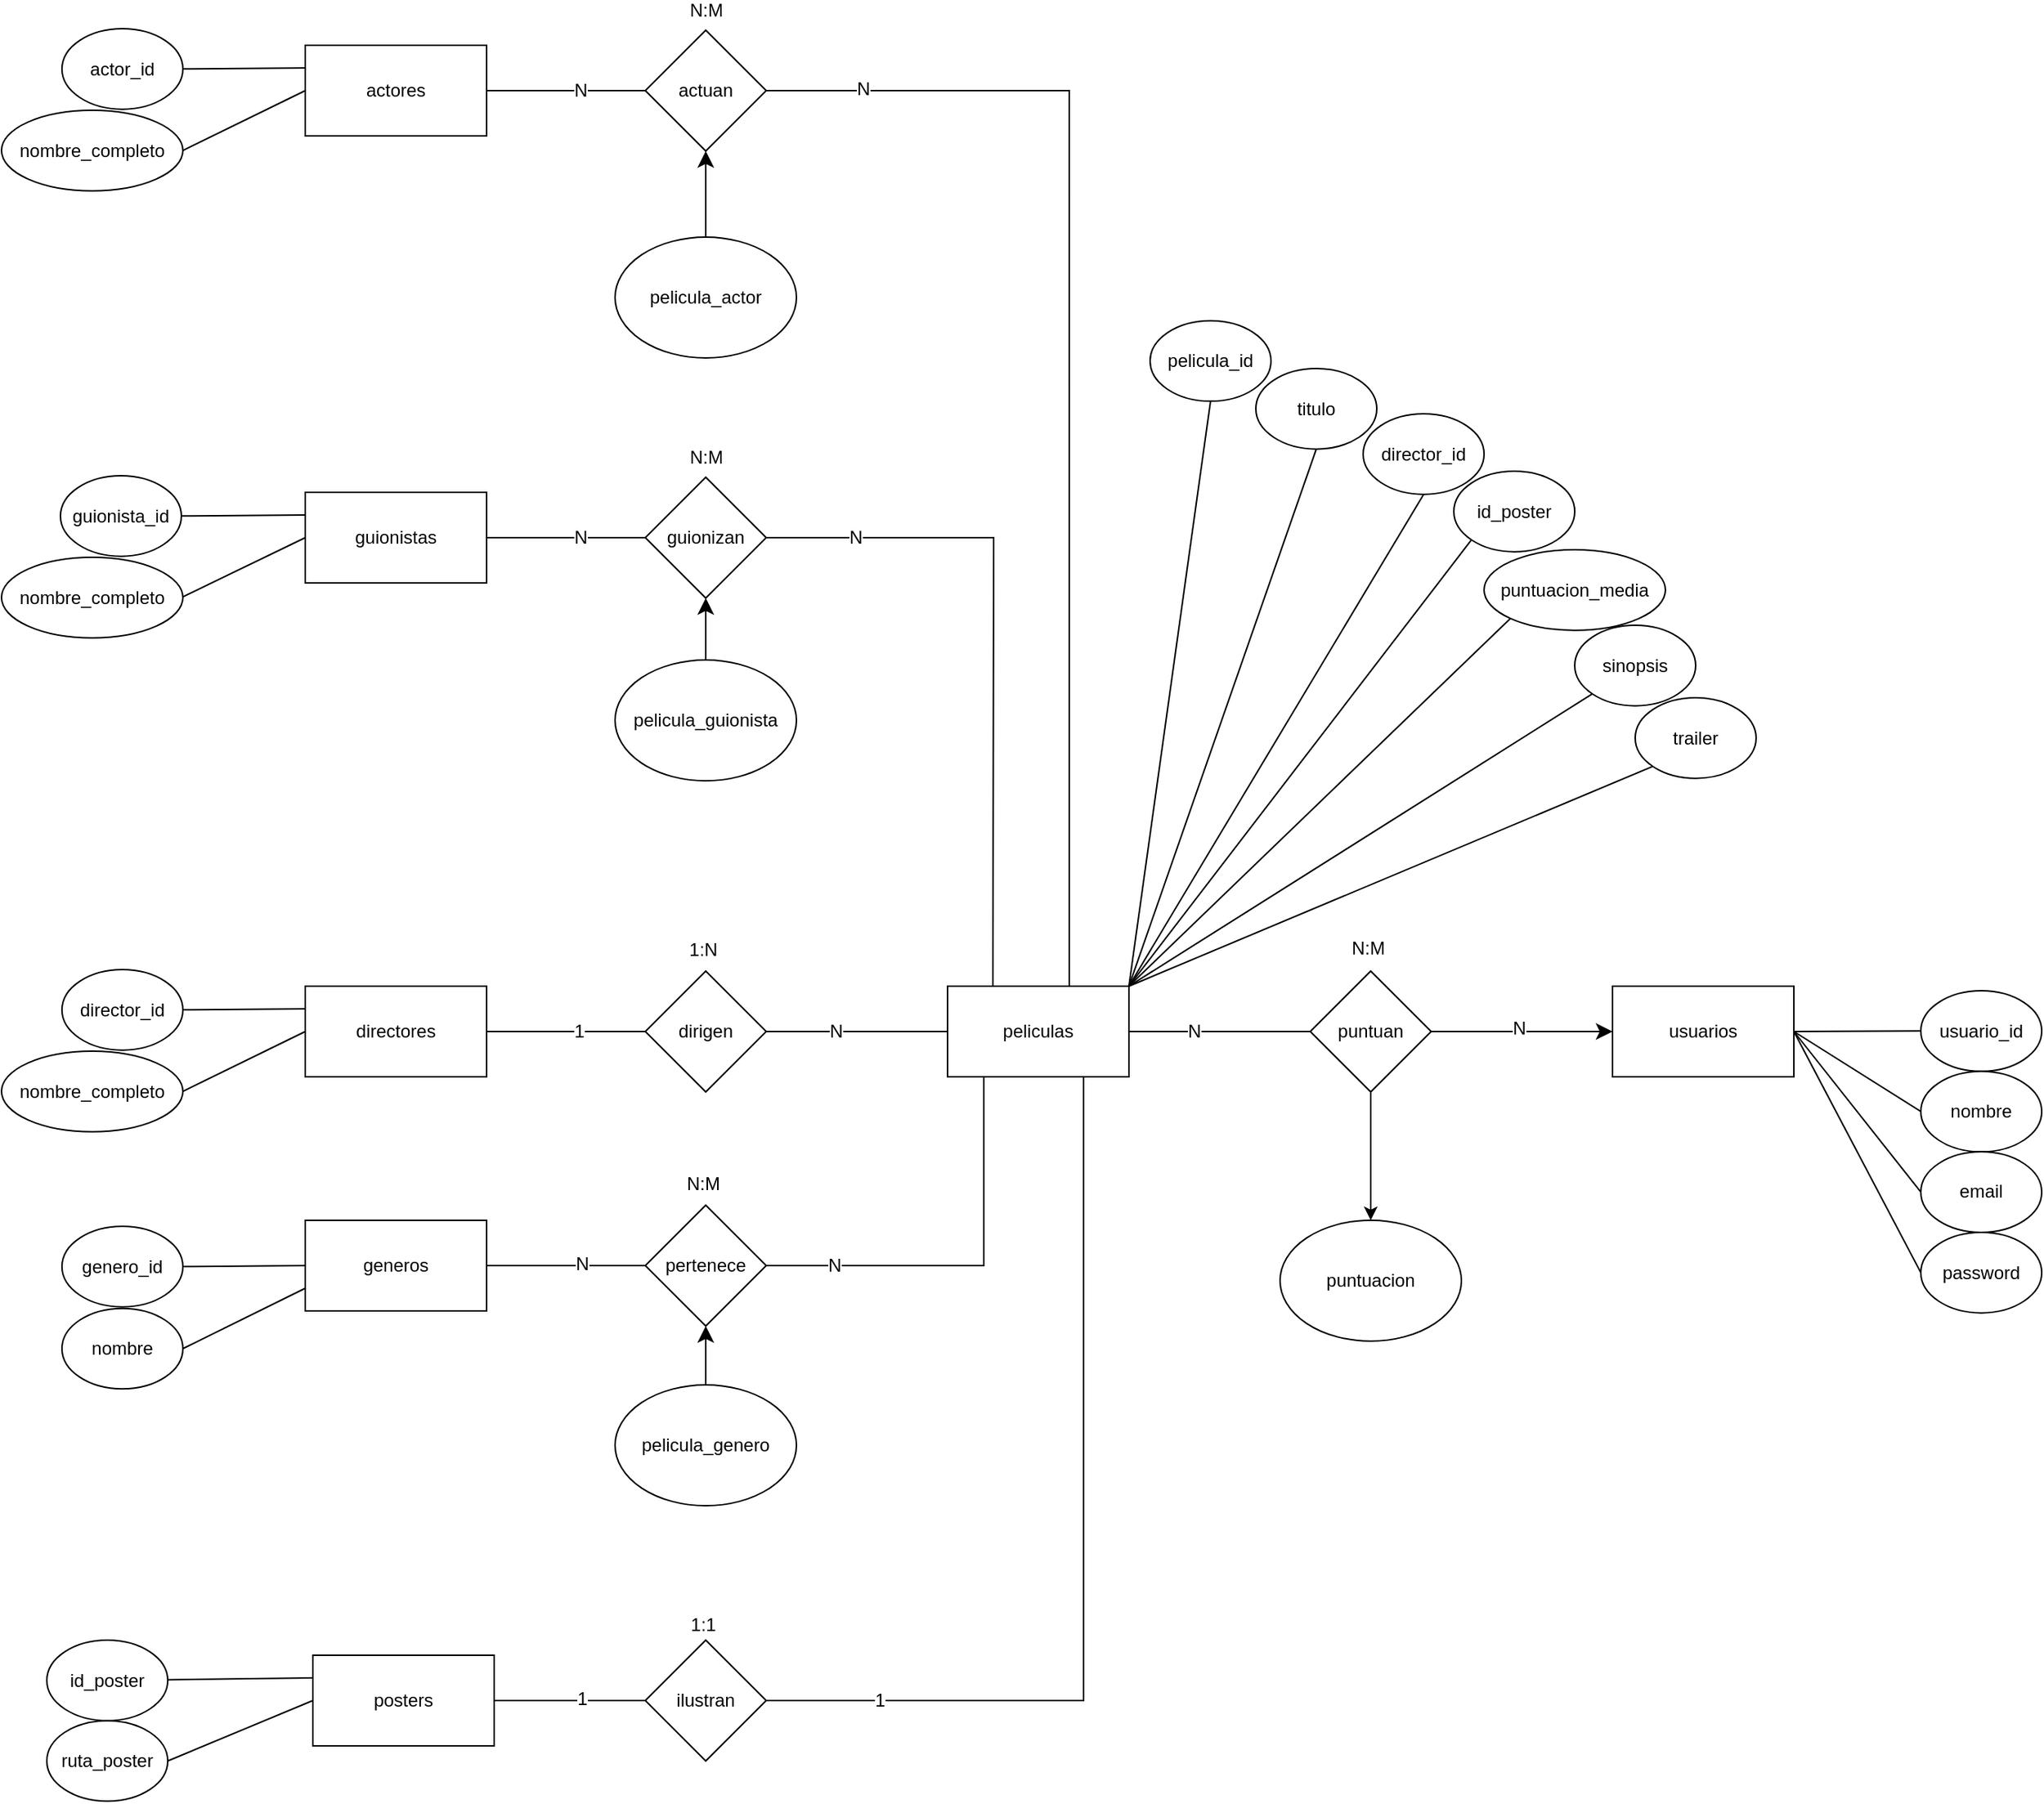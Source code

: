 <mxfile version="26.2.14">
  <diagram id="R2lEEEUBdFMjLlhIrx00" name="Page-1">
    <mxGraphModel dx="2440" dy="3745" grid="1" gridSize="10" guides="1" tooltips="1" connect="1" arrows="1" fold="1" page="1" pageScale="1" pageWidth="850" pageHeight="1100" math="0" shadow="0" extFonts="Permanent Marker^https://fonts.googleapis.com/css?family=Permanent+Marker">
      <root>
        <mxCell id="0" />
        <mxCell id="1" parent="0" />
        <mxCell id="Ufzo9JNuKRa1eqbrbI26-19" style="edgeStyle=none;curved=1;rounded=0;orthogonalLoop=1;jettySize=auto;html=1;exitX=0;exitY=0.5;exitDx=0;exitDy=0;entryX=1;entryY=0.5;entryDx=0;entryDy=0;fontSize=12;startSize=8;endSize=8;endArrow=none;startFill=0;" parent="1" source="ae73A11RcND-meQMXsAm-4" target="IjCp_oVVb8kRciTmGnOR-1" edge="1">
          <mxGeometry relative="1" as="geometry" />
        </mxCell>
        <mxCell id="Ufzo9JNuKRa1eqbrbI26-22" value="N" style="edgeLabel;html=1;align=center;verticalAlign=middle;resizable=0;points=[];fontSize=12;" parent="Ufzo9JNuKRa1eqbrbI26-19" vertex="1" connectable="0">
          <mxGeometry x="-0.14" relative="1" as="geometry">
            <mxPoint x="-23" as="offset" />
          </mxGeometry>
        </mxCell>
        <mxCell id="Ufzo9JNuKRa1eqbrbI26-48" style="rounded=0;orthogonalLoop=1;jettySize=auto;html=1;entryX=1;entryY=0.5;entryDx=0;entryDy=0;fontSize=12;startSize=8;endSize=8;endArrow=none;startFill=0;edgeStyle=orthogonalEdgeStyle;exitX=0.75;exitY=1;exitDx=0;exitDy=0;" parent="1" source="ae73A11RcND-meQMXsAm-4" target="Ufzo9JNuKRa1eqbrbI26-31" edge="1">
          <mxGeometry relative="1" as="geometry">
            <mxPoint x="466.0" y="-926" as="sourcePoint" />
            <Array as="points">
              <mxPoint x="466" y="-471" />
            </Array>
          </mxGeometry>
        </mxCell>
        <mxCell id="Ufzo9JNuKRa1eqbrbI26-51" value="1" style="edgeLabel;html=1;align=center;verticalAlign=middle;resizable=0;points=[];fontSize=12;" parent="Ufzo9JNuKRa1eqbrbI26-48" vertex="1" connectable="0">
          <mxGeometry x="0.63" relative="1" as="geometry">
            <mxPoint x="-41" as="offset" />
          </mxGeometry>
        </mxCell>
        <mxCell id="Ufzo9JNuKRa1eqbrbI26-74" value="" style="edgeStyle=none;curved=1;rounded=0;orthogonalLoop=1;jettySize=auto;html=1;fontSize=12;startSize=8;endSize=8;endArrow=none;startFill=0;" parent="1" source="ae73A11RcND-meQMXsAm-4" target="Ufzo9JNuKRa1eqbrbI26-45" edge="1">
          <mxGeometry relative="1" as="geometry" />
        </mxCell>
        <mxCell id="Ufzo9JNuKRa1eqbrbI26-77" value="N" style="edgeLabel;html=1;align=center;verticalAlign=middle;resizable=0;points=[];fontSize=12;" parent="Ufzo9JNuKRa1eqbrbI26-74" vertex="1" connectable="0">
          <mxGeometry x="-0.292" relative="1" as="geometry">
            <mxPoint as="offset" />
          </mxGeometry>
        </mxCell>
        <mxCell id="Ufzo9JNuKRa1eqbrbI26-17" style="edgeStyle=none;curved=1;rounded=0;orthogonalLoop=1;jettySize=auto;html=1;exitX=0;exitY=0.5;exitDx=0;exitDy=0;entryX=1;entryY=0.5;entryDx=0;entryDy=0;fontSize=12;startSize=8;endSize=8;endArrow=none;startFill=0;" parent="1" source="IjCp_oVVb8kRciTmGnOR-1" target="IjCp_oVVb8kRciTmGnOR-11" edge="1">
          <mxGeometry relative="1" as="geometry" />
        </mxCell>
        <mxCell id="Ufzo9JNuKRa1eqbrbI26-23" value="1" style="edgeLabel;html=1;align=center;verticalAlign=middle;resizable=0;points=[];fontSize=12;" parent="Ufzo9JNuKRa1eqbrbI26-17" vertex="1" connectable="0">
          <mxGeometry x="-0.157" relative="1" as="geometry">
            <mxPoint as="offset" />
          </mxGeometry>
        </mxCell>
        <mxCell id="IjCp_oVVb8kRciTmGnOR-1" value="dirigen" style="rhombus;whiteSpace=wrap;html=1;" parent="1" vertex="1">
          <mxGeometry x="176" y="-954" width="80" height="80" as="geometry" />
        </mxCell>
        <mxCell id="Nr8jPMrzEOMiYBC3WV-0-19" style="edgeStyle=none;curved=1;rounded=0;orthogonalLoop=1;jettySize=auto;html=1;exitX=0;exitY=0.25;exitDx=0;exitDy=0;entryX=1;entryY=0.5;entryDx=0;entryDy=0;fontSize=12;startSize=8;endSize=8;endArrow=none;startFill=0;" parent="1" source="IjCp_oVVb8kRciTmGnOR-10" target="Nr8jPMrzEOMiYBC3WV-0-18" edge="1">
          <mxGeometry relative="1" as="geometry" />
        </mxCell>
        <mxCell id="Nr8jPMrzEOMiYBC3WV-0-20" style="edgeStyle=none;curved=1;rounded=0;orthogonalLoop=1;jettySize=auto;html=1;exitX=0;exitY=0.5;exitDx=0;exitDy=0;entryX=1;entryY=0.5;entryDx=0;entryDy=0;fontSize=12;startSize=8;endSize=8;endArrow=none;startFill=0;" parent="1" source="IjCp_oVVb8kRciTmGnOR-10" target="Nr8jPMrzEOMiYBC3WV-0-17" edge="1">
          <mxGeometry relative="1" as="geometry" />
        </mxCell>
        <mxCell id="IjCp_oVVb8kRciTmGnOR-10" value="actores" style="rounded=0;whiteSpace=wrap;html=1;" parent="1" vertex="1">
          <mxGeometry x="-49" y="-1567" width="120" height="60" as="geometry" />
        </mxCell>
        <mxCell id="Nr8jPMrzEOMiYBC3WV-0-15" style="edgeStyle=none;curved=1;rounded=0;orthogonalLoop=1;jettySize=auto;html=1;exitX=0;exitY=0.25;exitDx=0;exitDy=0;entryX=1;entryY=0.5;entryDx=0;entryDy=0;fontSize=12;startSize=8;endSize=8;endArrow=none;startFill=0;" parent="1" source="IjCp_oVVb8kRciTmGnOR-11" target="Nr8jPMrzEOMiYBC3WV-0-12" edge="1">
          <mxGeometry relative="1" as="geometry" />
        </mxCell>
        <mxCell id="Nr8jPMrzEOMiYBC3WV-0-16" style="edgeStyle=none;curved=1;rounded=0;orthogonalLoop=1;jettySize=auto;html=1;exitX=0;exitY=0.5;exitDx=0;exitDy=0;entryX=1;entryY=0.5;entryDx=0;entryDy=0;fontSize=12;startSize=8;endSize=8;endArrow=none;startFill=0;" parent="1" source="IjCp_oVVb8kRciTmGnOR-11" edge="1">
          <mxGeometry relative="1" as="geometry">
            <mxPoint x="-130.0" y="-874.335" as="targetPoint" />
          </mxGeometry>
        </mxCell>
        <mxCell id="IjCp_oVVb8kRciTmGnOR-11" value="directores" style="rounded=0;whiteSpace=wrap;html=1;" parent="1" vertex="1">
          <mxGeometry x="-49" y="-944" width="120" height="60" as="geometry" />
        </mxCell>
        <mxCell id="Nr8jPMrzEOMiYBC3WV-0-13" style="edgeStyle=none;curved=1;rounded=0;orthogonalLoop=1;jettySize=auto;html=1;exitX=0;exitY=0.25;exitDx=0;exitDy=0;entryX=1;entryY=0.5;entryDx=0;entryDy=0;fontSize=12;startSize=8;endSize=8;endArrow=none;startFill=0;" parent="1" source="IjCp_oVVb8kRciTmGnOR-13" target="Nr8jPMrzEOMiYBC3WV-0-10" edge="1">
          <mxGeometry relative="1" as="geometry" />
        </mxCell>
        <mxCell id="Nr8jPMrzEOMiYBC3WV-0-14" style="edgeStyle=none;curved=1;rounded=0;orthogonalLoop=1;jettySize=auto;html=1;exitX=0;exitY=0.5;exitDx=0;exitDy=0;entryX=1;entryY=0.5;entryDx=0;entryDy=0;fontSize=12;startSize=8;endSize=8;endArrow=none;startFill=0;" parent="1" source="IjCp_oVVb8kRciTmGnOR-13" edge="1">
          <mxGeometry relative="1" as="geometry">
            <mxPoint x="-131.0" y="-1201.335" as="targetPoint" />
          </mxGeometry>
        </mxCell>
        <mxCell id="IjCp_oVVb8kRciTmGnOR-13" value="guionistas" style="rounded=0;whiteSpace=wrap;html=1;" parent="1" vertex="1">
          <mxGeometry x="-49" y="-1271" width="120" height="60" as="geometry" />
        </mxCell>
        <mxCell id="Nr8jPMrzEOMiYBC3WV-0-32" style="edgeStyle=none;curved=1;rounded=0;orthogonalLoop=1;jettySize=auto;html=1;exitX=0;exitY=0.25;exitDx=0;exitDy=0;fontSize=12;startSize=8;endSize=8;endArrow=none;startFill=0;" parent="1" source="IjCp_oVVb8kRciTmGnOR-18" target="Nr8jPMrzEOMiYBC3WV-0-30" edge="1">
          <mxGeometry relative="1" as="geometry" />
        </mxCell>
        <mxCell id="Nr8jPMrzEOMiYBC3WV-0-34" style="edgeStyle=none;curved=1;rounded=0;orthogonalLoop=1;jettySize=auto;html=1;exitX=0;exitY=0.5;exitDx=0;exitDy=0;entryX=1;entryY=0.5;entryDx=0;entryDy=0;fontSize=12;startSize=8;endSize=8;endArrow=none;startFill=0;" parent="1" source="IjCp_oVVb8kRciTmGnOR-18" target="Nr8jPMrzEOMiYBC3WV-0-31" edge="1">
          <mxGeometry relative="1" as="geometry" />
        </mxCell>
        <mxCell id="IjCp_oVVb8kRciTmGnOR-18" value="p&lt;span style=&quot;background-color: transparent; color: light-dark(rgb(0, 0, 0), rgb(255, 255, 255));&quot;&gt;osters&lt;/span&gt;" style="rounded=0;whiteSpace=wrap;html=1;" parent="1" vertex="1">
          <mxGeometry x="-44" y="-501" width="120" height="60" as="geometry" />
        </mxCell>
        <mxCell id="IjCp_oVVb8kRciTmGnOR-19" value="usuarios" style="rounded=0;whiteSpace=wrap;html=1;" parent="1" vertex="1">
          <mxGeometry x="816" y="-944" width="120" height="60" as="geometry" />
        </mxCell>
        <mxCell id="Ufzo9JNuKRa1eqbrbI26-15" value="1:N" style="edgeLabel;html=1;align=center;verticalAlign=middle;resizable=0;points=[];fontSize=12;" parent="1" vertex="1" connectable="0">
          <mxGeometry x="221.0" y="-968.0" as="geometry">
            <mxPoint x="-7" as="offset" />
          </mxGeometry>
        </mxCell>
        <mxCell id="Ufzo9JNuKRa1eqbrbI26-47" value="" style="edgeStyle=none;curved=1;rounded=0;orthogonalLoop=1;jettySize=auto;html=1;fontSize=12;startSize=8;endSize=8;endArrow=none;startFill=0;" parent="1" source="Ufzo9JNuKRa1eqbrbI26-31" target="IjCp_oVVb8kRciTmGnOR-18" edge="1">
          <mxGeometry relative="1" as="geometry" />
        </mxCell>
        <mxCell id="Ufzo9JNuKRa1eqbrbI26-50" value="1" style="edgeLabel;html=1;align=center;verticalAlign=middle;resizable=0;points=[];fontSize=12;" parent="Ufzo9JNuKRa1eqbrbI26-47" vertex="1" connectable="0">
          <mxGeometry x="-0.163" y="-1" relative="1" as="geometry">
            <mxPoint as="offset" />
          </mxGeometry>
        </mxCell>
        <mxCell id="Ufzo9JNuKRa1eqbrbI26-31" value="ilustran" style="rhombus;whiteSpace=wrap;html=1;" parent="1" vertex="1">
          <mxGeometry x="176" y="-511" width="80" height="80" as="geometry" />
        </mxCell>
        <mxCell id="Ufzo9JNuKRa1eqbrbI26-52" value="" style="edgeStyle=none;curved=1;rounded=0;orthogonalLoop=1;jettySize=auto;html=1;fontSize=12;startSize=8;endSize=8;endArrow=none;startFill=0;" parent="1" source="Ufzo9JNuKRa1eqbrbI26-33" target="IjCp_oVVb8kRciTmGnOR-10" edge="1">
          <mxGeometry relative="1" as="geometry" />
        </mxCell>
        <mxCell id="Ufzo9JNuKRa1eqbrbI26-55" value="N" style="edgeLabel;html=1;align=center;verticalAlign=middle;resizable=0;points=[];fontSize=12;" parent="Ufzo9JNuKRa1eqbrbI26-52" vertex="1" connectable="0">
          <mxGeometry x="-0.28" relative="1" as="geometry">
            <mxPoint x="-5" as="offset" />
          </mxGeometry>
        </mxCell>
        <mxCell id="Ufzo9JNuKRa1eqbrbI26-103" style="rounded=0;orthogonalLoop=1;jettySize=auto;html=1;exitX=1;exitY=0.5;exitDx=0;exitDy=0;entryX=0.671;entryY=-0.005;entryDx=0;entryDy=0;fontSize=12;startSize=8;endSize=8;entryPerimeter=0;edgeStyle=orthogonalEdgeStyle;endArrow=none;startFill=0;" parent="1" source="Ufzo9JNuKRa1eqbrbI26-33" target="ae73A11RcND-meQMXsAm-4" edge="1">
          <mxGeometry relative="1" as="geometry" />
        </mxCell>
        <mxCell id="Ufzo9JNuKRa1eqbrbI26-104" value="N" style="edgeLabel;html=1;align=center;verticalAlign=middle;resizable=0;points=[];fontSize=12;" parent="Ufzo9JNuKRa1eqbrbI26-103" vertex="1" connectable="0">
          <mxGeometry x="-0.411" relative="1" as="geometry">
            <mxPoint x="-137" y="-34" as="offset" />
          </mxGeometry>
        </mxCell>
        <mxCell id="Ufzo9JNuKRa1eqbrbI26-33" value="actuan" style="rhombus;whiteSpace=wrap;html=1;" parent="1" vertex="1">
          <mxGeometry x="176" y="-1577" width="80" height="80" as="geometry" />
        </mxCell>
        <mxCell id="Ufzo9JNuKRa1eqbrbI26-57" value="" style="edgeStyle=none;curved=1;rounded=0;orthogonalLoop=1;jettySize=auto;html=1;fontSize=12;startSize=8;endSize=8;endArrow=none;startFill=0;" parent="1" target="IjCp_oVVb8kRciTmGnOR-13" edge="1">
          <mxGeometry relative="1" as="geometry">
            <mxPoint x="176" y="-1241" as="sourcePoint" />
          </mxGeometry>
        </mxCell>
        <mxCell id="Ufzo9JNuKRa1eqbrbI26-58" value="N" style="edgeLabel;html=1;align=center;verticalAlign=middle;resizable=0;points=[];fontSize=12;" parent="Ufzo9JNuKRa1eqbrbI26-57" vertex="1" connectable="0">
          <mxGeometry x="-0.043" relative="1" as="geometry">
            <mxPoint x="7" as="offset" />
          </mxGeometry>
        </mxCell>
        <mxCell id="Ufzo9JNuKRa1eqbrbI26-35" value="guionizan" style="rhombus;whiteSpace=wrap;html=1;" parent="1" vertex="1">
          <mxGeometry x="176" y="-1281" width="80" height="80" as="geometry" />
        </mxCell>
        <mxCell id="Ufzo9JNuKRa1eqbrbI26-75" value="" style="edgeStyle=none;curved=1;rounded=0;orthogonalLoop=1;jettySize=auto;html=1;fontSize=12;startSize=8;endSize=8;" parent="1" source="Ufzo9JNuKRa1eqbrbI26-45" edge="1">
          <mxGeometry relative="1" as="geometry">
            <mxPoint x="816" y="-914.0" as="targetPoint" />
          </mxGeometry>
        </mxCell>
        <mxCell id="Ufzo9JNuKRa1eqbrbI26-81" value="N" style="edgeLabel;html=1;align=center;verticalAlign=middle;resizable=0;points=[];fontSize=12;" parent="Ufzo9JNuKRa1eqbrbI26-75" vertex="1" connectable="0">
          <mxGeometry x="-0.04" y="-3" relative="1" as="geometry">
            <mxPoint y="-5" as="offset" />
          </mxGeometry>
        </mxCell>
        <mxCell id="A8_22w6CSV7tP_PGG1OU-1" style="edgeStyle=orthogonalEdgeStyle;rounded=0;orthogonalLoop=1;jettySize=auto;html=1;exitX=0.5;exitY=1;exitDx=0;exitDy=0;entryX=0.5;entryY=0;entryDx=0;entryDy=0;" parent="1" source="Ufzo9JNuKRa1eqbrbI26-45" target="A8_22w6CSV7tP_PGG1OU-4" edge="1">
          <mxGeometry relative="1" as="geometry">
            <mxPoint x="655.833" y="-749" as="targetPoint" />
          </mxGeometry>
        </mxCell>
        <mxCell id="Ufzo9JNuKRa1eqbrbI26-45" value="puntuan" style="rhombus;whiteSpace=wrap;html=1;" parent="1" vertex="1">
          <mxGeometry x="616" y="-954" width="80" height="80" as="geometry" />
        </mxCell>
        <mxCell id="Ufzo9JNuKRa1eqbrbI26-49" value="1:1" style="edgeLabel;html=1;align=center;verticalAlign=middle;resizable=0;points=[];fontSize=12;" parent="1" vertex="1" connectable="0">
          <mxGeometry x="221.0" y="-521.0" as="geometry">
            <mxPoint x="-7" as="offset" />
          </mxGeometry>
        </mxCell>
        <mxCell id="Ufzo9JNuKRa1eqbrbI26-56" value="N:M" style="edgeLabel;html=1;align=center;verticalAlign=middle;resizable=0;points=[];fontSize=12;" parent="1" vertex="1" connectable="0">
          <mxGeometry x="223.0" y="-1590.0" as="geometry">
            <mxPoint x="-7" as="offset" />
          </mxGeometry>
        </mxCell>
        <mxCell id="Ufzo9JNuKRa1eqbrbI26-59" value="N:M" style="edgeLabel;html=1;align=center;verticalAlign=middle;resizable=0;points=[];fontSize=12;" parent="1" vertex="1" connectable="0">
          <mxGeometry x="223.0" y="-1294.0" as="geometry">
            <mxPoint x="-7" as="offset" />
          </mxGeometry>
        </mxCell>
        <mxCell id="Ufzo9JNuKRa1eqbrbI26-60" style="edgeStyle=orthogonalEdgeStyle;rounded=0;orthogonalLoop=1;jettySize=auto;html=1;exitX=1;exitY=0.5;exitDx=0;exitDy=0;fontSize=12;startSize=8;endSize=8;endArrow=none;startFill=0;" parent="1" source="Ufzo9JNuKRa1eqbrbI26-35" edge="1">
          <mxGeometry relative="1" as="geometry">
            <mxPoint x="406" y="-944" as="targetPoint" />
          </mxGeometry>
        </mxCell>
        <mxCell id="Ufzo9JNuKRa1eqbrbI26-61" value="N" style="edgeLabel;html=1;align=center;verticalAlign=middle;resizable=0;points=[];fontSize=12;" parent="Ufzo9JNuKRa1eqbrbI26-60" vertex="1" connectable="0">
          <mxGeometry x="-0.839" relative="1" as="geometry">
            <mxPoint x="23" as="offset" />
          </mxGeometry>
        </mxCell>
        <mxCell id="Ufzo9JNuKRa1eqbrbI26-76" value="N:M" style="edgeLabel;html=1;align=center;verticalAlign=middle;resizable=0;points=[];fontSize=12;" parent="1" vertex="1" connectable="0">
          <mxGeometry x="662.0" y="-968.0" as="geometry">
            <mxPoint x="-8" y="-1" as="offset" />
          </mxGeometry>
        </mxCell>
        <mxCell id="Nr8jPMrzEOMiYBC3WV-0-7" style="edgeStyle=none;curved=1;rounded=0;orthogonalLoop=1;jettySize=auto;html=1;exitX=0;exitY=0.5;exitDx=0;exitDy=0;entryX=1;entryY=0.5;entryDx=0;entryDy=0;fontSize=12;startSize=8;endSize=8;endArrow=none;startFill=0;" parent="1" source="IjCp_oVVb8kRciTmGnOR-16" target="Nr8jPMrzEOMiYBC3WV-0-2" edge="1">
          <mxGeometry relative="1" as="geometry" />
        </mxCell>
        <mxCell id="Nr8jPMrzEOMiYBC3WV-0-8" style="edgeStyle=none;curved=1;rounded=0;orthogonalLoop=1;jettySize=auto;html=1;exitX=0;exitY=0.75;exitDx=0;exitDy=0;fontSize=12;startSize=8;endSize=8;entryX=1;entryY=0.5;entryDx=0;entryDy=0;endArrow=none;startFill=0;" parent="1" source="IjCp_oVVb8kRciTmGnOR-16" target="Nr8jPMrzEOMiYBC3WV-0-5" edge="1">
          <mxGeometry relative="1" as="geometry" />
        </mxCell>
        <mxCell id="IjCp_oVVb8kRciTmGnOR-16" value="generos" style="rounded=0;whiteSpace=wrap;html=1;" parent="1" vertex="1">
          <mxGeometry x="-49" y="-789" width="120" height="60" as="geometry" />
        </mxCell>
        <mxCell id="Ufzo9JNuKRa1eqbrbI26-126" value="" style="edgeStyle=none;curved=1;rounded=0;orthogonalLoop=1;jettySize=auto;html=1;fontSize=12;startSize=8;endSize=8;endArrow=none;startFill=0;" parent="1" source="Ufzo9JNuKRa1eqbrbI26-125" target="IjCp_oVVb8kRciTmGnOR-16" edge="1">
          <mxGeometry relative="1" as="geometry" />
        </mxCell>
        <mxCell id="Ufzo9JNuKRa1eqbrbI26-129" value="N" style="edgeLabel;html=1;align=center;verticalAlign=middle;resizable=0;points=[];fontSize=12;" parent="Ufzo9JNuKRa1eqbrbI26-126" vertex="1" connectable="0">
          <mxGeometry x="-0.229" y="-1" relative="1" as="geometry">
            <mxPoint x="-2" as="offset" />
          </mxGeometry>
        </mxCell>
        <mxCell id="Ufzo9JNuKRa1eqbrbI26-127" style="edgeStyle=orthogonalEdgeStyle;rounded=0;orthogonalLoop=1;jettySize=auto;html=1;exitX=1;exitY=0.5;exitDx=0;exitDy=0;entryX=0.5;entryY=1;entryDx=0;entryDy=0;fontSize=12;startSize=8;endSize=8;endArrow=none;startFill=0;" parent="1" source="Ufzo9JNuKRa1eqbrbI26-125" target="ae73A11RcND-meQMXsAm-4" edge="1">
          <mxGeometry relative="1" as="geometry">
            <Array as="points">
              <mxPoint x="400" y="-759" />
              <mxPoint x="400" y="-884" />
            </Array>
          </mxGeometry>
        </mxCell>
        <mxCell id="Ufzo9JNuKRa1eqbrbI26-128" value="N" style="edgeLabel;html=1;align=center;verticalAlign=middle;resizable=0;points=[];fontSize=12;" parent="Ufzo9JNuKRa1eqbrbI26-127" vertex="1" connectable="0">
          <mxGeometry x="-0.86" relative="1" as="geometry">
            <mxPoint x="23" as="offset" />
          </mxGeometry>
        </mxCell>
        <mxCell id="Ufzo9JNuKRa1eqbrbI26-125" value="pertenece" style="rhombus;whiteSpace=wrap;html=1;" parent="1" vertex="1">
          <mxGeometry x="176" y="-799" width="80" height="80" as="geometry" />
        </mxCell>
        <mxCell id="Ufzo9JNuKRa1eqbrbI26-130" value="N:M" style="edgeLabel;html=1;align=center;verticalAlign=middle;resizable=0;points=[];fontSize=12;" parent="1" vertex="1" connectable="0">
          <mxGeometry x="221.0" y="-813.0" as="geometry">
            <mxPoint x="-7" as="offset" />
          </mxGeometry>
        </mxCell>
        <mxCell id="A8_22w6CSV7tP_PGG1OU-4" value="puntuacion" style="ellipse;whiteSpace=wrap;html=1;" parent="1" vertex="1">
          <mxGeometry x="596" y="-789" width="120" height="80" as="geometry" />
        </mxCell>
        <mxCell id="gtRuSRCYMUP6UrTiUhfB-98" value="" style="edgeStyle=none;curved=1;rounded=0;orthogonalLoop=1;jettySize=auto;html=1;fontSize=12;startSize=8;endSize=8;" edge="1" parent="1" source="A8_22w6CSV7tP_PGG1OU-6" target="Ufzo9JNuKRa1eqbrbI26-125">
          <mxGeometry relative="1" as="geometry" />
        </mxCell>
        <mxCell id="A8_22w6CSV7tP_PGG1OU-6" value="pelicula_genero" style="ellipse;whiteSpace=wrap;html=1;" parent="1" vertex="1">
          <mxGeometry x="156" y="-680" width="120" height="80" as="geometry" />
        </mxCell>
        <mxCell id="Nr8jPMrzEOMiYBC3WV-0-2" value="genero_id" style="ellipse;whiteSpace=wrap;html=1;" parent="1" vertex="1">
          <mxGeometry x="-210" y="-785" width="80" height="53.33" as="geometry" />
        </mxCell>
        <mxCell id="Nr8jPMrzEOMiYBC3WV-0-5" value="nombre" style="ellipse;whiteSpace=wrap;html=1;" parent="1" vertex="1">
          <mxGeometry x="-210" y="-730.67" width="80" height="53.33" as="geometry" />
        </mxCell>
        <mxCell id="Nr8jPMrzEOMiYBC3WV-0-10" value="guionista_id" style="ellipse;whiteSpace=wrap;html=1;" parent="1" vertex="1">
          <mxGeometry x="-211" y="-1282" width="80" height="53.33" as="geometry" />
        </mxCell>
        <mxCell id="Nr8jPMrzEOMiYBC3WV-0-12" value="director_id" style="ellipse;whiteSpace=wrap;html=1;" parent="1" vertex="1">
          <mxGeometry x="-210" y="-955" width="80" height="53.33" as="geometry" />
        </mxCell>
        <mxCell id="Nr8jPMrzEOMiYBC3WV-0-17" value="nombre_completo" style="ellipse;whiteSpace=wrap;html=1;" parent="1" vertex="1">
          <mxGeometry x="-250" y="-1524" width="120" height="53.33" as="geometry" />
        </mxCell>
        <mxCell id="Nr8jPMrzEOMiYBC3WV-0-18" value="actor_id" style="ellipse;whiteSpace=wrap;html=1;" parent="1" vertex="1">
          <mxGeometry x="-210" y="-1578" width="80" height="53.33" as="geometry" />
        </mxCell>
        <mxCell id="Nr8jPMrzEOMiYBC3WV-0-21" value="nombre_completo" style="ellipse;whiteSpace=wrap;html=1;" parent="1" vertex="1">
          <mxGeometry x="-250" y="-1228" width="120" height="53.33" as="geometry" />
        </mxCell>
        <mxCell id="Nr8jPMrzEOMiYBC3WV-0-22" value="nombre_completo" style="ellipse;whiteSpace=wrap;html=1;" parent="1" vertex="1">
          <mxGeometry x="-250" y="-901" width="120" height="53.33" as="geometry" />
        </mxCell>
        <mxCell id="Nr8jPMrzEOMiYBC3WV-0-41" style="edgeStyle=none;curved=1;rounded=0;orthogonalLoop=1;jettySize=auto;html=1;exitX=0;exitY=1;exitDx=0;exitDy=0;fontSize=12;startSize=8;endSize=8;endArrow=none;startFill=0;entryX=1;entryY=0;entryDx=0;entryDy=0;" parent="1" source="Nr8jPMrzEOMiYBC3WV-0-25" target="ae73A11RcND-meQMXsAm-4" edge="1">
          <mxGeometry relative="1" as="geometry">
            <mxPoint x="490" y="-939" as="targetPoint" />
          </mxGeometry>
        </mxCell>
        <mxCell id="Nr8jPMrzEOMiYBC3WV-0-25" value="puntuacion_media" style="ellipse;whiteSpace=wrap;html=1;" parent="1" vertex="1">
          <mxGeometry x="731" y="-1233" width="120" height="53.33" as="geometry" />
        </mxCell>
        <mxCell id="Nr8jPMrzEOMiYBC3WV-0-39" style="edgeStyle=none;curved=1;rounded=0;orthogonalLoop=1;jettySize=auto;html=1;exitX=0.5;exitY=1;exitDx=0;exitDy=0;fontSize=12;startSize=8;endSize=8;endArrow=none;startFill=0;entryX=1;entryY=0;entryDx=0;entryDy=0;" parent="1" source="Nr8jPMrzEOMiYBC3WV-0-26" target="ae73A11RcND-meQMXsAm-4" edge="1">
          <mxGeometry relative="1" as="geometry">
            <mxPoint x="490" y="-939" as="targetPoint" />
          </mxGeometry>
        </mxCell>
        <mxCell id="Nr8jPMrzEOMiYBC3WV-0-26" value="director_id" style="ellipse;whiteSpace=wrap;html=1;" parent="1" vertex="1">
          <mxGeometry x="651" y="-1323" width="80" height="53.33" as="geometry" />
        </mxCell>
        <mxCell id="Nr8jPMrzEOMiYBC3WV-0-38" style="edgeStyle=none;curved=1;rounded=0;orthogonalLoop=1;jettySize=auto;html=1;exitX=0.5;exitY=1;exitDx=0;exitDy=0;fontSize=12;startSize=8;endSize=8;endArrow=none;startFill=0;entryX=1;entryY=0;entryDx=0;entryDy=0;" parent="1" source="Nr8jPMrzEOMiYBC3WV-0-27" target="ae73A11RcND-meQMXsAm-4" edge="1">
          <mxGeometry relative="1" as="geometry">
            <mxPoint x="490" y="-939" as="targetPoint" />
          </mxGeometry>
        </mxCell>
        <mxCell id="Nr8jPMrzEOMiYBC3WV-0-27" value="titulo" style="ellipse;whiteSpace=wrap;html=1;" parent="1" vertex="1">
          <mxGeometry x="580" y="-1353" width="80" height="53.33" as="geometry" />
        </mxCell>
        <mxCell id="Nr8jPMrzEOMiYBC3WV-0-40" style="edgeStyle=none;curved=1;rounded=0;orthogonalLoop=1;jettySize=auto;html=1;exitX=0;exitY=1;exitDx=0;exitDy=0;fontSize=12;startSize=8;endSize=8;endArrow=none;startFill=0;entryX=1;entryY=0;entryDx=0;entryDy=0;" parent="1" source="Nr8jPMrzEOMiYBC3WV-0-28" target="ae73A11RcND-meQMXsAm-4" edge="1">
          <mxGeometry relative="1" as="geometry">
            <mxPoint x="490" y="-939" as="targetPoint" />
          </mxGeometry>
        </mxCell>
        <mxCell id="Nr8jPMrzEOMiYBC3WV-0-28" value="id_poster" style="ellipse;whiteSpace=wrap;html=1;" parent="1" vertex="1">
          <mxGeometry x="711" y="-1285" width="80" height="53.33" as="geometry" />
        </mxCell>
        <mxCell id="Nr8jPMrzEOMiYBC3WV-0-42" style="edgeStyle=none;curved=1;rounded=0;orthogonalLoop=1;jettySize=auto;html=1;exitX=0;exitY=1;exitDx=0;exitDy=0;fontSize=12;startSize=8;endSize=8;endArrow=none;startFill=0;entryX=1;entryY=0;entryDx=0;entryDy=0;" parent="1" source="Nr8jPMrzEOMiYBC3WV-0-29" target="ae73A11RcND-meQMXsAm-4" edge="1">
          <mxGeometry relative="1" as="geometry">
            <mxPoint x="490" y="-939" as="targetPoint" />
          </mxGeometry>
        </mxCell>
        <mxCell id="Nr8jPMrzEOMiYBC3WV-0-29" value="sinopsis" style="ellipse;whiteSpace=wrap;html=1;" parent="1" vertex="1">
          <mxGeometry x="791" y="-1183" width="80" height="53.33" as="geometry" />
        </mxCell>
        <mxCell id="Nr8jPMrzEOMiYBC3WV-0-30" value="id_poster" style="ellipse;whiteSpace=wrap;html=1;" parent="1" vertex="1">
          <mxGeometry x="-220" y="-511" width="80" height="53.33" as="geometry" />
        </mxCell>
        <mxCell id="Nr8jPMrzEOMiYBC3WV-0-31" value="ruta_poster" style="ellipse;whiteSpace=wrap;html=1;" parent="1" vertex="1">
          <mxGeometry x="-220" y="-457.67" width="80" height="53.33" as="geometry" />
        </mxCell>
        <mxCell id="Nr8jPMrzEOMiYBC3WV-0-37" style="edgeStyle=none;curved=1;rounded=0;orthogonalLoop=1;jettySize=auto;html=1;exitX=0.5;exitY=1;exitDx=0;exitDy=0;entryX=1;entryY=0;entryDx=0;entryDy=0;fontSize=12;startSize=8;endSize=8;endArrow=none;startFill=0;" parent="1" source="Nr8jPMrzEOMiYBC3WV-0-35" target="ae73A11RcND-meQMXsAm-4" edge="1">
          <mxGeometry relative="1" as="geometry" />
        </mxCell>
        <mxCell id="Nr8jPMrzEOMiYBC3WV-0-35" value="pelicula_id" style="ellipse;whiteSpace=wrap;html=1;" parent="1" vertex="1">
          <mxGeometry x="510" y="-1384.66" width="80" height="53.33" as="geometry" />
        </mxCell>
        <mxCell id="Nr8jPMrzEOMiYBC3WV-0-43" style="edgeStyle=none;curved=1;rounded=0;orthogonalLoop=1;jettySize=auto;html=1;exitX=0;exitY=1;exitDx=0;exitDy=0;fontSize=12;startSize=8;endSize=8;endArrow=none;startFill=0;entryX=1;entryY=0;entryDx=0;entryDy=0;" parent="1" source="Nr8jPMrzEOMiYBC3WV-0-36" target="ae73A11RcND-meQMXsAm-4" edge="1">
          <mxGeometry relative="1" as="geometry">
            <mxPoint x="490" y="-939" as="targetPoint" />
          </mxGeometry>
        </mxCell>
        <mxCell id="Nr8jPMrzEOMiYBC3WV-0-36" value="trailer" style="ellipse;whiteSpace=wrap;html=1;" parent="1" vertex="1">
          <mxGeometry x="831" y="-1135" width="80" height="53.33" as="geometry" />
        </mxCell>
        <mxCell id="ae73A11RcND-meQMXsAm-4" value="peliculas" style="rounded=0;whiteSpace=wrap;html=1;" parent="1" vertex="1">
          <mxGeometry x="376" y="-944" width="120" height="60" as="geometry" />
        </mxCell>
        <mxCell id="Nr8jPMrzEOMiYBC3WV-0-48" style="edgeStyle=none;curved=1;rounded=0;orthogonalLoop=1;jettySize=auto;html=1;exitX=0;exitY=0.5;exitDx=0;exitDy=0;fontSize=12;startSize=8;endSize=8;entryX=1;entryY=0.5;entryDx=0;entryDy=0;endArrow=none;startFill=0;" parent="1" source="Nr8jPMrzEOMiYBC3WV-0-44" target="IjCp_oVVb8kRciTmGnOR-19" edge="1">
          <mxGeometry relative="1" as="geometry" />
        </mxCell>
        <mxCell id="Nr8jPMrzEOMiYBC3WV-0-44" value="usuario_id" style="ellipse;whiteSpace=wrap;html=1;" parent="1" vertex="1">
          <mxGeometry x="1020" y="-940.99" width="80" height="53.33" as="geometry" />
        </mxCell>
        <mxCell id="Nr8jPMrzEOMiYBC3WV-0-49" style="edgeStyle=none;curved=1;rounded=0;orthogonalLoop=1;jettySize=auto;html=1;exitX=0;exitY=0.5;exitDx=0;exitDy=0;fontSize=12;startSize=8;endSize=8;endArrow=none;startFill=0;entryX=1;entryY=0.5;entryDx=0;entryDy=0;" parent="1" source="Nr8jPMrzEOMiYBC3WV-0-45" target="IjCp_oVVb8kRciTmGnOR-19" edge="1">
          <mxGeometry relative="1" as="geometry">
            <mxPoint x="990" y="-879" as="targetPoint" />
          </mxGeometry>
        </mxCell>
        <mxCell id="Nr8jPMrzEOMiYBC3WV-0-45" value="nombre" style="ellipse;whiteSpace=wrap;html=1;" parent="1" vertex="1">
          <mxGeometry x="1020" y="-887.66" width="80" height="53.33" as="geometry" />
        </mxCell>
        <mxCell id="Nr8jPMrzEOMiYBC3WV-0-50" style="edgeStyle=none;curved=1;rounded=0;orthogonalLoop=1;jettySize=auto;html=1;exitX=0;exitY=0.5;exitDx=0;exitDy=0;fontSize=12;startSize=8;endSize=8;entryX=1;entryY=0.5;entryDx=0;entryDy=0;endArrow=none;startFill=0;" parent="1" source="Nr8jPMrzEOMiYBC3WV-0-46" target="IjCp_oVVb8kRciTmGnOR-19" edge="1">
          <mxGeometry relative="1" as="geometry">
            <mxPoint x="930.0" y="-919" as="targetPoint" />
          </mxGeometry>
        </mxCell>
        <mxCell id="Nr8jPMrzEOMiYBC3WV-0-46" value="email" style="ellipse;whiteSpace=wrap;html=1;" parent="1" vertex="1">
          <mxGeometry x="1020" y="-834.33" width="80" height="53.33" as="geometry" />
        </mxCell>
        <mxCell id="Nr8jPMrzEOMiYBC3WV-0-51" style="edgeStyle=none;curved=1;rounded=0;orthogonalLoop=1;jettySize=auto;html=1;exitX=0;exitY=0.5;exitDx=0;exitDy=0;fontSize=12;startSize=8;endSize=8;entryX=1;entryY=0.5;entryDx=0;entryDy=0;endArrow=none;startFill=0;" parent="1" source="Nr8jPMrzEOMiYBC3WV-0-47" target="IjCp_oVVb8kRciTmGnOR-19" edge="1">
          <mxGeometry relative="1" as="geometry">
            <mxPoint x="920.0" y="-929" as="targetPoint" />
          </mxGeometry>
        </mxCell>
        <mxCell id="Nr8jPMrzEOMiYBC3WV-0-47" value="password" style="ellipse;whiteSpace=wrap;html=1;" parent="1" vertex="1">
          <mxGeometry x="1020" y="-781" width="80" height="53.33" as="geometry" />
        </mxCell>
        <mxCell id="gtRuSRCYMUP6UrTiUhfB-94" value="" style="edgeStyle=none;curved=1;rounded=0;orthogonalLoop=1;jettySize=auto;html=1;fontSize=12;startSize=8;endSize=8;" edge="1" parent="1" source="gtRuSRCYMUP6UrTiUhfB-1" target="Ufzo9JNuKRa1eqbrbI26-33">
          <mxGeometry relative="1" as="geometry" />
        </mxCell>
        <mxCell id="gtRuSRCYMUP6UrTiUhfB-1" value="pelicula_actor" style="ellipse;whiteSpace=wrap;html=1;" vertex="1" parent="1">
          <mxGeometry x="156" y="-1440" width="120" height="80" as="geometry" />
        </mxCell>
        <mxCell id="gtRuSRCYMUP6UrTiUhfB-96" value="" style="edgeStyle=none;curved=1;rounded=0;orthogonalLoop=1;jettySize=auto;html=1;fontSize=12;startSize=8;endSize=8;" edge="1" parent="1" source="gtRuSRCYMUP6UrTiUhfB-95" target="Ufzo9JNuKRa1eqbrbI26-35">
          <mxGeometry relative="1" as="geometry" />
        </mxCell>
        <mxCell id="gtRuSRCYMUP6UrTiUhfB-95" value="pelicula_guionista" style="ellipse;whiteSpace=wrap;html=1;" vertex="1" parent="1">
          <mxGeometry x="156" y="-1160" width="120" height="80" as="geometry" />
        </mxCell>
      </root>
    </mxGraphModel>
  </diagram>
</mxfile>
